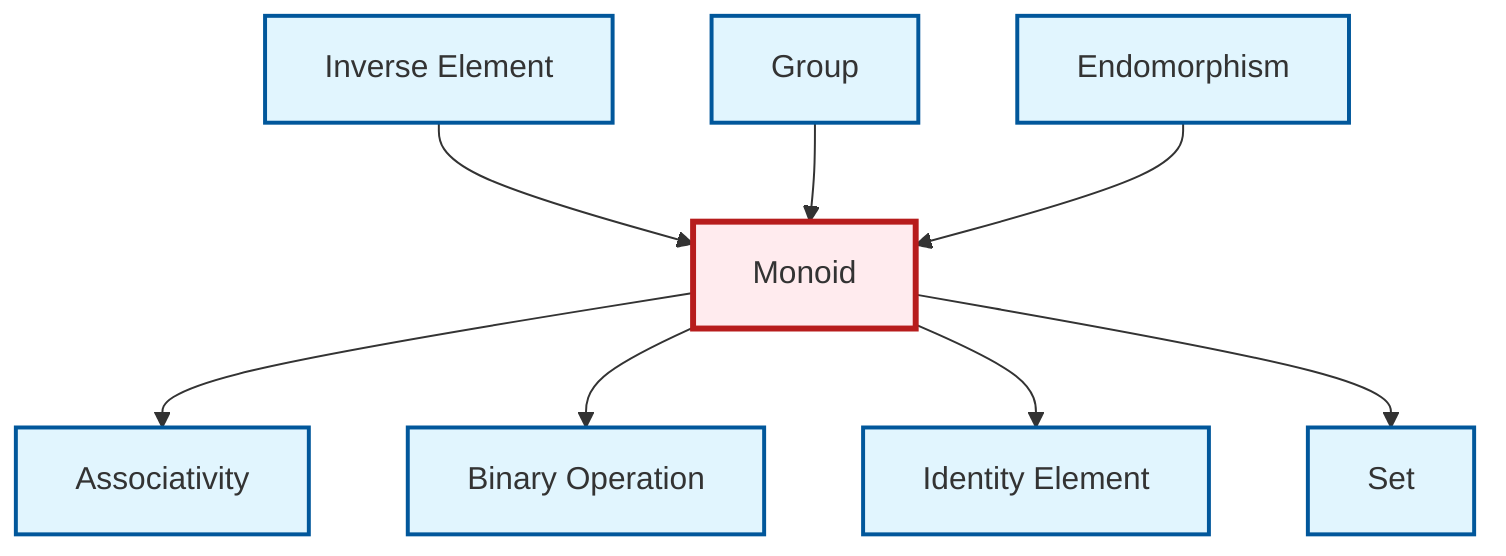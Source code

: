 graph TD
    classDef definition fill:#e1f5fe,stroke:#01579b,stroke-width:2px
    classDef theorem fill:#f3e5f5,stroke:#4a148c,stroke-width:2px
    classDef axiom fill:#fff3e0,stroke:#e65100,stroke-width:2px
    classDef example fill:#e8f5e9,stroke:#1b5e20,stroke-width:2px
    classDef current fill:#ffebee,stroke:#b71c1c,stroke-width:3px
    def-associativity["Associativity"]:::definition
    def-identity-element["Identity Element"]:::definition
    def-inverse-element["Inverse Element"]:::definition
    def-set["Set"]:::definition
    def-group["Group"]:::definition
    def-binary-operation["Binary Operation"]:::definition
    def-endomorphism["Endomorphism"]:::definition
    def-monoid["Monoid"]:::definition
    def-monoid --> def-associativity
    def-inverse-element --> def-monoid
    def-group --> def-monoid
    def-monoid --> def-binary-operation
    def-monoid --> def-identity-element
    def-monoid --> def-set
    def-endomorphism --> def-monoid
    class def-monoid current